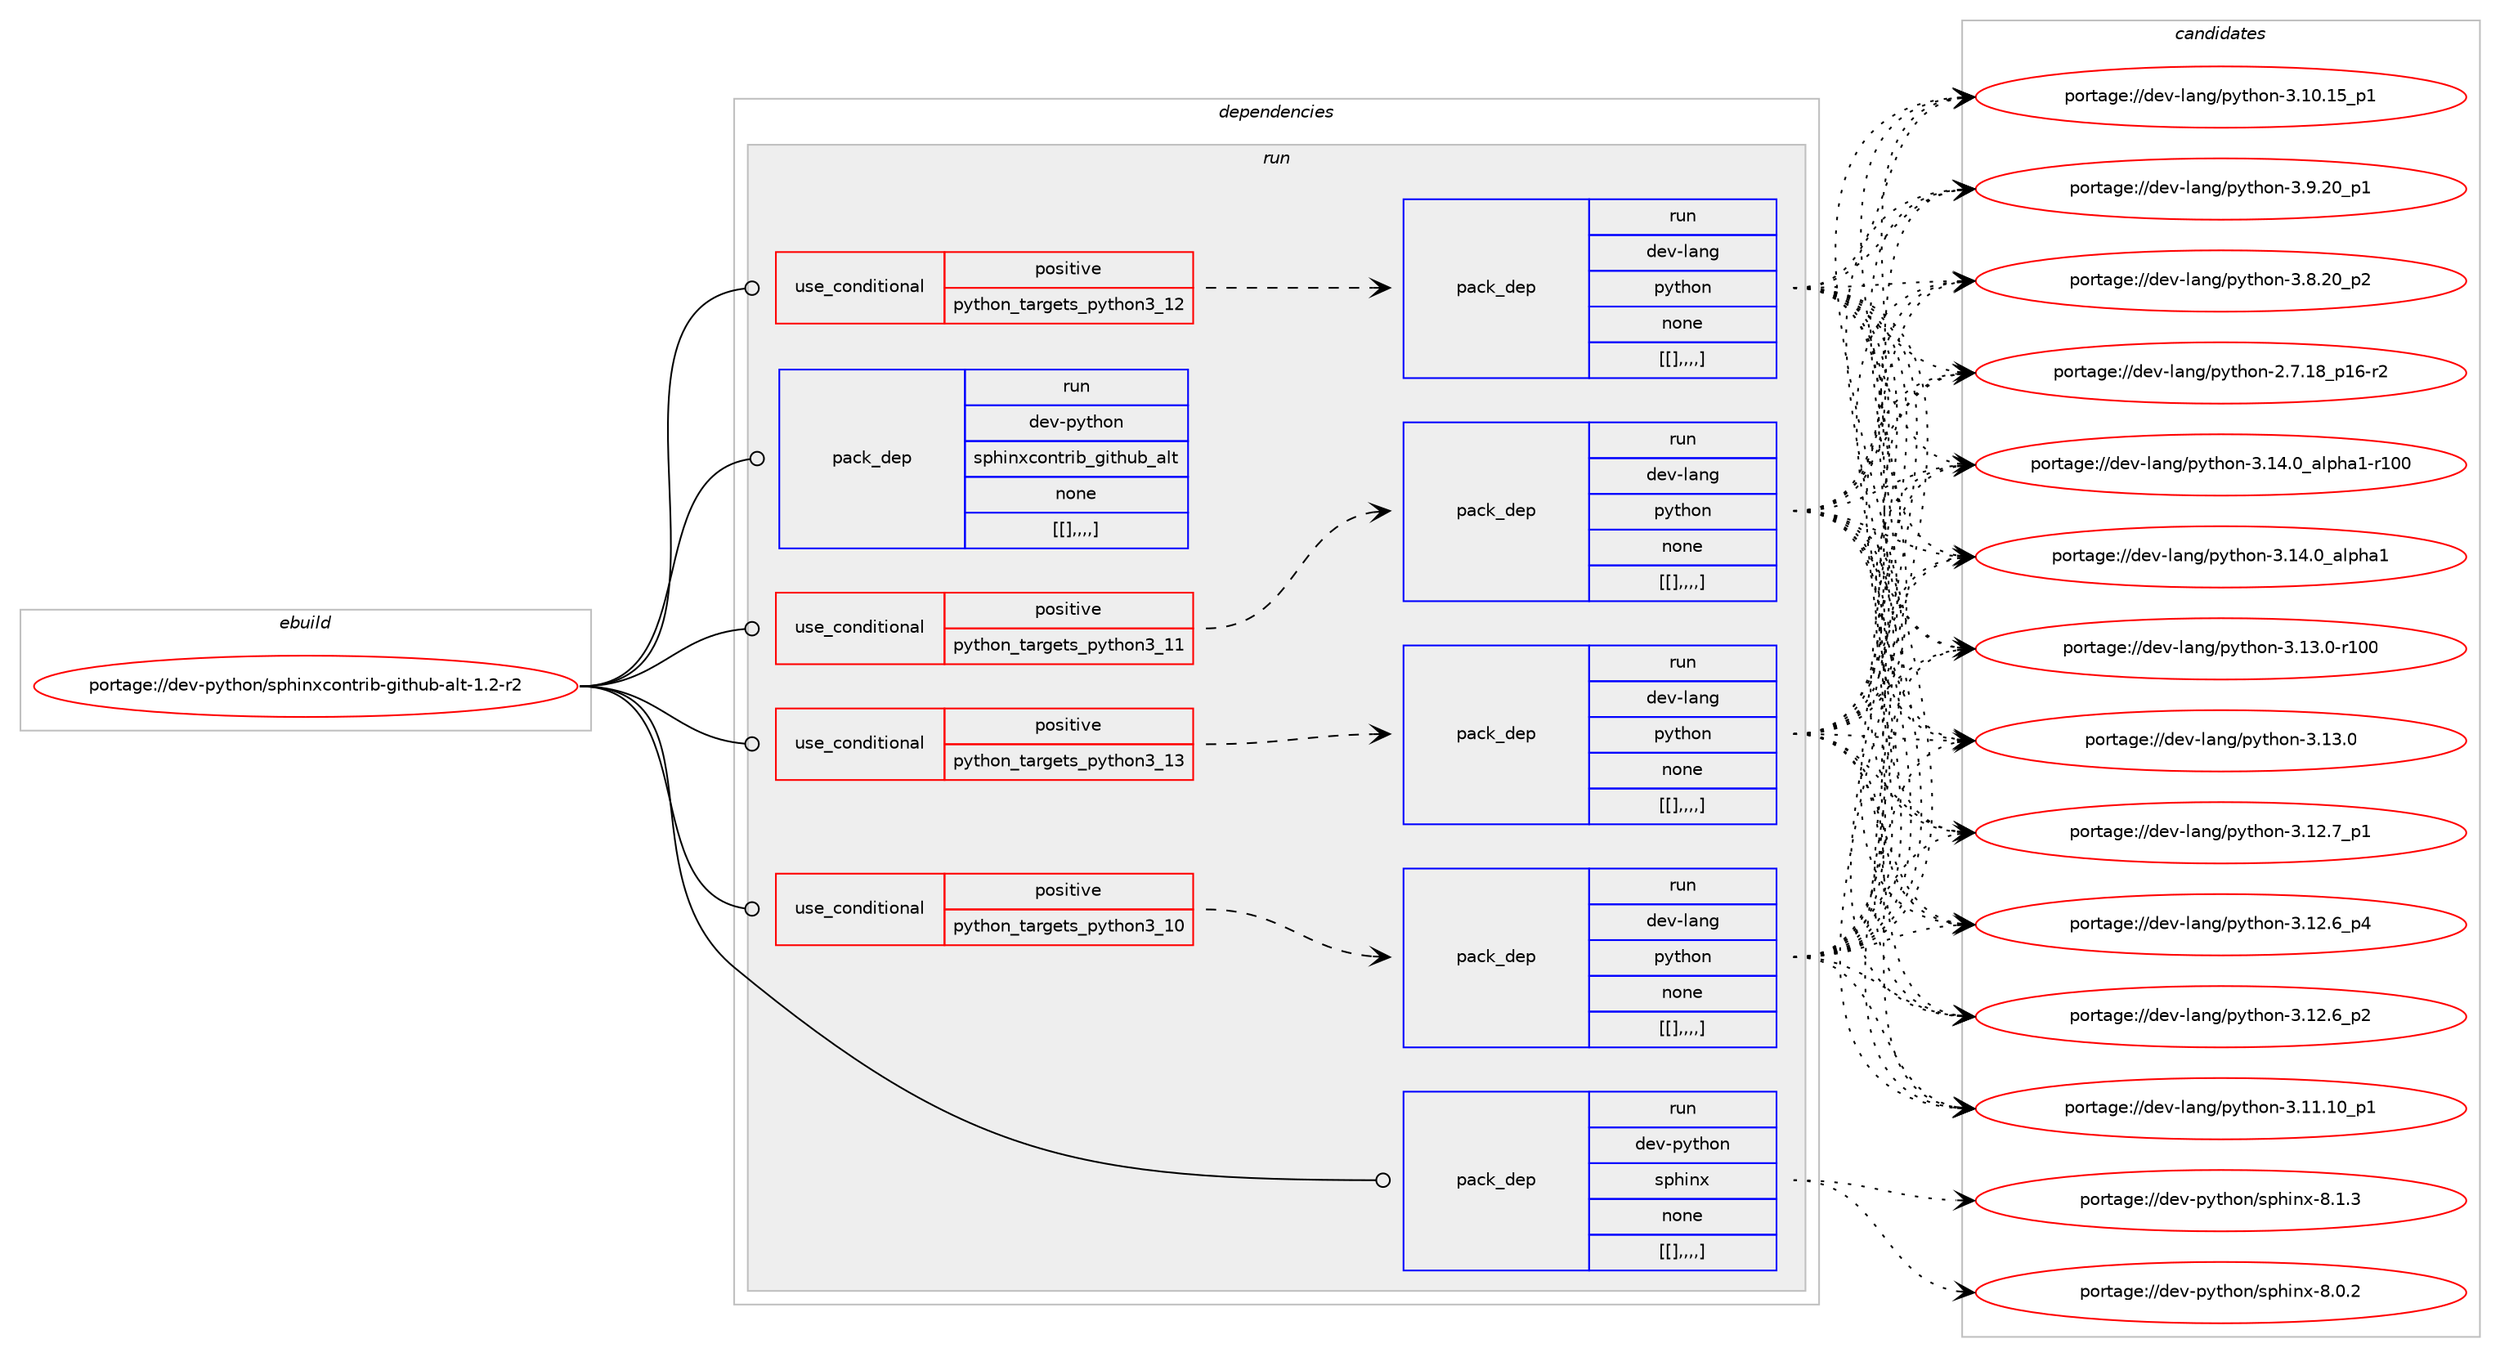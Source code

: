 digraph prolog {

# *************
# Graph options
# *************

newrank=true;
concentrate=true;
compound=true;
graph [rankdir=LR,fontname=Helvetica,fontsize=10,ranksep=1.5];#, ranksep=2.5, nodesep=0.2];
edge  [arrowhead=vee];
node  [fontname=Helvetica,fontsize=10];

# **********
# The ebuild
# **********

subgraph cluster_leftcol {
color=gray;
label=<<i>ebuild</i>>;
id [label="portage://dev-python/sphinxcontrib-github-alt-1.2-r2", color=red, width=4, href="../dev-python/sphinxcontrib-github-alt-1.2-r2.svg"];
}

# ****************
# The dependencies
# ****************

subgraph cluster_midcol {
color=gray;
label=<<i>dependencies</i>>;
subgraph cluster_compile {
fillcolor="#eeeeee";
style=filled;
label=<<i>compile</i>>;
}
subgraph cluster_compileandrun {
fillcolor="#eeeeee";
style=filled;
label=<<i>compile and run</i>>;
}
subgraph cluster_run {
fillcolor="#eeeeee";
style=filled;
label=<<i>run</i>>;
subgraph cond42798 {
dependency171285 [label=<<TABLE BORDER="0" CELLBORDER="1" CELLSPACING="0" CELLPADDING="4"><TR><TD ROWSPAN="3" CELLPADDING="10">use_conditional</TD></TR><TR><TD>positive</TD></TR><TR><TD>python_targets_python3_10</TD></TR></TABLE>>, shape=none, color=red];
subgraph pack127162 {
dependency171311 [label=<<TABLE BORDER="0" CELLBORDER="1" CELLSPACING="0" CELLPADDING="4" WIDTH="220"><TR><TD ROWSPAN="6" CELLPADDING="30">pack_dep</TD></TR><TR><TD WIDTH="110">run</TD></TR><TR><TD>dev-lang</TD></TR><TR><TD>python</TD></TR><TR><TD>none</TD></TR><TR><TD>[[],,,,]</TD></TR></TABLE>>, shape=none, color=blue];
}
dependency171285:e -> dependency171311:w [weight=20,style="dashed",arrowhead="vee"];
}
id:e -> dependency171285:w [weight=20,style="solid",arrowhead="odot"];
subgraph cond42816 {
dependency171336 [label=<<TABLE BORDER="0" CELLBORDER="1" CELLSPACING="0" CELLPADDING="4"><TR><TD ROWSPAN="3" CELLPADDING="10">use_conditional</TD></TR><TR><TD>positive</TD></TR><TR><TD>python_targets_python3_11</TD></TR></TABLE>>, shape=none, color=red];
subgraph pack127188 {
dependency171416 [label=<<TABLE BORDER="0" CELLBORDER="1" CELLSPACING="0" CELLPADDING="4" WIDTH="220"><TR><TD ROWSPAN="6" CELLPADDING="30">pack_dep</TD></TR><TR><TD WIDTH="110">run</TD></TR><TR><TD>dev-lang</TD></TR><TR><TD>python</TD></TR><TR><TD>none</TD></TR><TR><TD>[[],,,,]</TD></TR></TABLE>>, shape=none, color=blue];
}
dependency171336:e -> dependency171416:w [weight=20,style="dashed",arrowhead="vee"];
}
id:e -> dependency171336:w [weight=20,style="solid",arrowhead="odot"];
subgraph cond42856 {
dependency171439 [label=<<TABLE BORDER="0" CELLBORDER="1" CELLSPACING="0" CELLPADDING="4"><TR><TD ROWSPAN="3" CELLPADDING="10">use_conditional</TD></TR><TR><TD>positive</TD></TR><TR><TD>python_targets_python3_12</TD></TR></TABLE>>, shape=none, color=red];
subgraph pack127245 {
dependency171486 [label=<<TABLE BORDER="0" CELLBORDER="1" CELLSPACING="0" CELLPADDING="4" WIDTH="220"><TR><TD ROWSPAN="6" CELLPADDING="30">pack_dep</TD></TR><TR><TD WIDTH="110">run</TD></TR><TR><TD>dev-lang</TD></TR><TR><TD>python</TD></TR><TR><TD>none</TD></TR><TR><TD>[[],,,,]</TD></TR></TABLE>>, shape=none, color=blue];
}
dependency171439:e -> dependency171486:w [weight=20,style="dashed",arrowhead="vee"];
}
id:e -> dependency171439:w [weight=20,style="solid",arrowhead="odot"];
subgraph cond42886 {
dependency171530 [label=<<TABLE BORDER="0" CELLBORDER="1" CELLSPACING="0" CELLPADDING="4"><TR><TD ROWSPAN="3" CELLPADDING="10">use_conditional</TD></TR><TR><TD>positive</TD></TR><TR><TD>python_targets_python3_13</TD></TR></TABLE>>, shape=none, color=red];
subgraph pack127292 {
dependency171564 [label=<<TABLE BORDER="0" CELLBORDER="1" CELLSPACING="0" CELLPADDING="4" WIDTH="220"><TR><TD ROWSPAN="6" CELLPADDING="30">pack_dep</TD></TR><TR><TD WIDTH="110">run</TD></TR><TR><TD>dev-lang</TD></TR><TR><TD>python</TD></TR><TR><TD>none</TD></TR><TR><TD>[[],,,,]</TD></TR></TABLE>>, shape=none, color=blue];
}
dependency171530:e -> dependency171564:w [weight=20,style="dashed",arrowhead="vee"];
}
id:e -> dependency171530:w [weight=20,style="solid",arrowhead="odot"];
subgraph pack127327 {
dependency171605 [label=<<TABLE BORDER="0" CELLBORDER="1" CELLSPACING="0" CELLPADDING="4" WIDTH="220"><TR><TD ROWSPAN="6" CELLPADDING="30">pack_dep</TD></TR><TR><TD WIDTH="110">run</TD></TR><TR><TD>dev-python</TD></TR><TR><TD>sphinx</TD></TR><TR><TD>none</TD></TR><TR><TD>[[],,,,]</TD></TR></TABLE>>, shape=none, color=blue];
}
id:e -> dependency171605:w [weight=20,style="solid",arrowhead="odot"];
subgraph pack127389 {
dependency171717 [label=<<TABLE BORDER="0" CELLBORDER="1" CELLSPACING="0" CELLPADDING="4" WIDTH="220"><TR><TD ROWSPAN="6" CELLPADDING="30">pack_dep</TD></TR><TR><TD WIDTH="110">run</TD></TR><TR><TD>dev-python</TD></TR><TR><TD>sphinxcontrib_github_alt</TD></TR><TR><TD>none</TD></TR><TR><TD>[[],,,,]</TD></TR></TABLE>>, shape=none, color=blue];
}
id:e -> dependency171717:w [weight=20,style="solid",arrowhead="odot"];
}
}

# **************
# The candidates
# **************

subgraph cluster_choices {
rank=same;
color=gray;
label=<<i>candidates</i>>;

subgraph choice127140 {
color=black;
nodesep=1;
choice100101118451089711010347112121116104111110455146495246489597108112104974945114494848 [label="portage://dev-lang/python-3.14.0_alpha1-r100", color=red, width=4,href="../dev-lang/python-3.14.0_alpha1-r100.svg"];
choice1001011184510897110103471121211161041111104551464952464895971081121049749 [label="portage://dev-lang/python-3.14.0_alpha1", color=red, width=4,href="../dev-lang/python-3.14.0_alpha1.svg"];
choice1001011184510897110103471121211161041111104551464951464845114494848 [label="portage://dev-lang/python-3.13.0-r100", color=red, width=4,href="../dev-lang/python-3.13.0-r100.svg"];
choice10010111845108971101034711212111610411111045514649514648 [label="portage://dev-lang/python-3.13.0", color=red, width=4,href="../dev-lang/python-3.13.0.svg"];
choice100101118451089711010347112121116104111110455146495046559511249 [label="portage://dev-lang/python-3.12.7_p1", color=red, width=4,href="../dev-lang/python-3.12.7_p1.svg"];
choice100101118451089711010347112121116104111110455146495046549511252 [label="portage://dev-lang/python-3.12.6_p4", color=red, width=4,href="../dev-lang/python-3.12.6_p4.svg"];
choice100101118451089711010347112121116104111110455146495046549511250 [label="portage://dev-lang/python-3.12.6_p2", color=red, width=4,href="../dev-lang/python-3.12.6_p2.svg"];
choice10010111845108971101034711212111610411111045514649494649489511249 [label="portage://dev-lang/python-3.11.10_p1", color=red, width=4,href="../dev-lang/python-3.11.10_p1.svg"];
choice10010111845108971101034711212111610411111045514649484649539511249 [label="portage://dev-lang/python-3.10.15_p1", color=red, width=4,href="../dev-lang/python-3.10.15_p1.svg"];
choice100101118451089711010347112121116104111110455146574650489511249 [label="portage://dev-lang/python-3.9.20_p1", color=red, width=4,href="../dev-lang/python-3.9.20_p1.svg"];
choice100101118451089711010347112121116104111110455146564650489511250 [label="portage://dev-lang/python-3.8.20_p2", color=red, width=4,href="../dev-lang/python-3.8.20_p2.svg"];
choice100101118451089711010347112121116104111110455046554649569511249544511450 [label="portage://dev-lang/python-2.7.18_p16-r2", color=red, width=4,href="../dev-lang/python-2.7.18_p16-r2.svg"];
dependency171311:e -> choice100101118451089711010347112121116104111110455146495246489597108112104974945114494848:w [style=dotted,weight="100"];
dependency171311:e -> choice1001011184510897110103471121211161041111104551464952464895971081121049749:w [style=dotted,weight="100"];
dependency171311:e -> choice1001011184510897110103471121211161041111104551464951464845114494848:w [style=dotted,weight="100"];
dependency171311:e -> choice10010111845108971101034711212111610411111045514649514648:w [style=dotted,weight="100"];
dependency171311:e -> choice100101118451089711010347112121116104111110455146495046559511249:w [style=dotted,weight="100"];
dependency171311:e -> choice100101118451089711010347112121116104111110455146495046549511252:w [style=dotted,weight="100"];
dependency171311:e -> choice100101118451089711010347112121116104111110455146495046549511250:w [style=dotted,weight="100"];
dependency171311:e -> choice10010111845108971101034711212111610411111045514649494649489511249:w [style=dotted,weight="100"];
dependency171311:e -> choice10010111845108971101034711212111610411111045514649484649539511249:w [style=dotted,weight="100"];
dependency171311:e -> choice100101118451089711010347112121116104111110455146574650489511249:w [style=dotted,weight="100"];
dependency171311:e -> choice100101118451089711010347112121116104111110455146564650489511250:w [style=dotted,weight="100"];
dependency171311:e -> choice100101118451089711010347112121116104111110455046554649569511249544511450:w [style=dotted,weight="100"];
}
subgraph choice127151 {
color=black;
nodesep=1;
choice100101118451089711010347112121116104111110455146495246489597108112104974945114494848 [label="portage://dev-lang/python-3.14.0_alpha1-r100", color=red, width=4,href="../dev-lang/python-3.14.0_alpha1-r100.svg"];
choice1001011184510897110103471121211161041111104551464952464895971081121049749 [label="portage://dev-lang/python-3.14.0_alpha1", color=red, width=4,href="../dev-lang/python-3.14.0_alpha1.svg"];
choice1001011184510897110103471121211161041111104551464951464845114494848 [label="portage://dev-lang/python-3.13.0-r100", color=red, width=4,href="../dev-lang/python-3.13.0-r100.svg"];
choice10010111845108971101034711212111610411111045514649514648 [label="portage://dev-lang/python-3.13.0", color=red, width=4,href="../dev-lang/python-3.13.0.svg"];
choice100101118451089711010347112121116104111110455146495046559511249 [label="portage://dev-lang/python-3.12.7_p1", color=red, width=4,href="../dev-lang/python-3.12.7_p1.svg"];
choice100101118451089711010347112121116104111110455146495046549511252 [label="portage://dev-lang/python-3.12.6_p4", color=red, width=4,href="../dev-lang/python-3.12.6_p4.svg"];
choice100101118451089711010347112121116104111110455146495046549511250 [label="portage://dev-lang/python-3.12.6_p2", color=red, width=4,href="../dev-lang/python-3.12.6_p2.svg"];
choice10010111845108971101034711212111610411111045514649494649489511249 [label="portage://dev-lang/python-3.11.10_p1", color=red, width=4,href="../dev-lang/python-3.11.10_p1.svg"];
choice10010111845108971101034711212111610411111045514649484649539511249 [label="portage://dev-lang/python-3.10.15_p1", color=red, width=4,href="../dev-lang/python-3.10.15_p1.svg"];
choice100101118451089711010347112121116104111110455146574650489511249 [label="portage://dev-lang/python-3.9.20_p1", color=red, width=4,href="../dev-lang/python-3.9.20_p1.svg"];
choice100101118451089711010347112121116104111110455146564650489511250 [label="portage://dev-lang/python-3.8.20_p2", color=red, width=4,href="../dev-lang/python-3.8.20_p2.svg"];
choice100101118451089711010347112121116104111110455046554649569511249544511450 [label="portage://dev-lang/python-2.7.18_p16-r2", color=red, width=4,href="../dev-lang/python-2.7.18_p16-r2.svg"];
dependency171416:e -> choice100101118451089711010347112121116104111110455146495246489597108112104974945114494848:w [style=dotted,weight="100"];
dependency171416:e -> choice1001011184510897110103471121211161041111104551464952464895971081121049749:w [style=dotted,weight="100"];
dependency171416:e -> choice1001011184510897110103471121211161041111104551464951464845114494848:w [style=dotted,weight="100"];
dependency171416:e -> choice10010111845108971101034711212111610411111045514649514648:w [style=dotted,weight="100"];
dependency171416:e -> choice100101118451089711010347112121116104111110455146495046559511249:w [style=dotted,weight="100"];
dependency171416:e -> choice100101118451089711010347112121116104111110455146495046549511252:w [style=dotted,weight="100"];
dependency171416:e -> choice100101118451089711010347112121116104111110455146495046549511250:w [style=dotted,weight="100"];
dependency171416:e -> choice10010111845108971101034711212111610411111045514649494649489511249:w [style=dotted,weight="100"];
dependency171416:e -> choice10010111845108971101034711212111610411111045514649484649539511249:w [style=dotted,weight="100"];
dependency171416:e -> choice100101118451089711010347112121116104111110455146574650489511249:w [style=dotted,weight="100"];
dependency171416:e -> choice100101118451089711010347112121116104111110455146564650489511250:w [style=dotted,weight="100"];
dependency171416:e -> choice100101118451089711010347112121116104111110455046554649569511249544511450:w [style=dotted,weight="100"];
}
subgraph choice127194 {
color=black;
nodesep=1;
choice100101118451089711010347112121116104111110455146495246489597108112104974945114494848 [label="portage://dev-lang/python-3.14.0_alpha1-r100", color=red, width=4,href="../dev-lang/python-3.14.0_alpha1-r100.svg"];
choice1001011184510897110103471121211161041111104551464952464895971081121049749 [label="portage://dev-lang/python-3.14.0_alpha1", color=red, width=4,href="../dev-lang/python-3.14.0_alpha1.svg"];
choice1001011184510897110103471121211161041111104551464951464845114494848 [label="portage://dev-lang/python-3.13.0-r100", color=red, width=4,href="../dev-lang/python-3.13.0-r100.svg"];
choice10010111845108971101034711212111610411111045514649514648 [label="portage://dev-lang/python-3.13.0", color=red, width=4,href="../dev-lang/python-3.13.0.svg"];
choice100101118451089711010347112121116104111110455146495046559511249 [label="portage://dev-lang/python-3.12.7_p1", color=red, width=4,href="../dev-lang/python-3.12.7_p1.svg"];
choice100101118451089711010347112121116104111110455146495046549511252 [label="portage://dev-lang/python-3.12.6_p4", color=red, width=4,href="../dev-lang/python-3.12.6_p4.svg"];
choice100101118451089711010347112121116104111110455146495046549511250 [label="portage://dev-lang/python-3.12.6_p2", color=red, width=4,href="../dev-lang/python-3.12.6_p2.svg"];
choice10010111845108971101034711212111610411111045514649494649489511249 [label="portage://dev-lang/python-3.11.10_p1", color=red, width=4,href="../dev-lang/python-3.11.10_p1.svg"];
choice10010111845108971101034711212111610411111045514649484649539511249 [label="portage://dev-lang/python-3.10.15_p1", color=red, width=4,href="../dev-lang/python-3.10.15_p1.svg"];
choice100101118451089711010347112121116104111110455146574650489511249 [label="portage://dev-lang/python-3.9.20_p1", color=red, width=4,href="../dev-lang/python-3.9.20_p1.svg"];
choice100101118451089711010347112121116104111110455146564650489511250 [label="portage://dev-lang/python-3.8.20_p2", color=red, width=4,href="../dev-lang/python-3.8.20_p2.svg"];
choice100101118451089711010347112121116104111110455046554649569511249544511450 [label="portage://dev-lang/python-2.7.18_p16-r2", color=red, width=4,href="../dev-lang/python-2.7.18_p16-r2.svg"];
dependency171486:e -> choice100101118451089711010347112121116104111110455146495246489597108112104974945114494848:w [style=dotted,weight="100"];
dependency171486:e -> choice1001011184510897110103471121211161041111104551464952464895971081121049749:w [style=dotted,weight="100"];
dependency171486:e -> choice1001011184510897110103471121211161041111104551464951464845114494848:w [style=dotted,weight="100"];
dependency171486:e -> choice10010111845108971101034711212111610411111045514649514648:w [style=dotted,weight="100"];
dependency171486:e -> choice100101118451089711010347112121116104111110455146495046559511249:w [style=dotted,weight="100"];
dependency171486:e -> choice100101118451089711010347112121116104111110455146495046549511252:w [style=dotted,weight="100"];
dependency171486:e -> choice100101118451089711010347112121116104111110455146495046549511250:w [style=dotted,weight="100"];
dependency171486:e -> choice10010111845108971101034711212111610411111045514649494649489511249:w [style=dotted,weight="100"];
dependency171486:e -> choice10010111845108971101034711212111610411111045514649484649539511249:w [style=dotted,weight="100"];
dependency171486:e -> choice100101118451089711010347112121116104111110455146574650489511249:w [style=dotted,weight="100"];
dependency171486:e -> choice100101118451089711010347112121116104111110455146564650489511250:w [style=dotted,weight="100"];
dependency171486:e -> choice100101118451089711010347112121116104111110455046554649569511249544511450:w [style=dotted,weight="100"];
}
subgraph choice127210 {
color=black;
nodesep=1;
choice100101118451089711010347112121116104111110455146495246489597108112104974945114494848 [label="portage://dev-lang/python-3.14.0_alpha1-r100", color=red, width=4,href="../dev-lang/python-3.14.0_alpha1-r100.svg"];
choice1001011184510897110103471121211161041111104551464952464895971081121049749 [label="portage://dev-lang/python-3.14.0_alpha1", color=red, width=4,href="../dev-lang/python-3.14.0_alpha1.svg"];
choice1001011184510897110103471121211161041111104551464951464845114494848 [label="portage://dev-lang/python-3.13.0-r100", color=red, width=4,href="../dev-lang/python-3.13.0-r100.svg"];
choice10010111845108971101034711212111610411111045514649514648 [label="portage://dev-lang/python-3.13.0", color=red, width=4,href="../dev-lang/python-3.13.0.svg"];
choice100101118451089711010347112121116104111110455146495046559511249 [label="portage://dev-lang/python-3.12.7_p1", color=red, width=4,href="../dev-lang/python-3.12.7_p1.svg"];
choice100101118451089711010347112121116104111110455146495046549511252 [label="portage://dev-lang/python-3.12.6_p4", color=red, width=4,href="../dev-lang/python-3.12.6_p4.svg"];
choice100101118451089711010347112121116104111110455146495046549511250 [label="portage://dev-lang/python-3.12.6_p2", color=red, width=4,href="../dev-lang/python-3.12.6_p2.svg"];
choice10010111845108971101034711212111610411111045514649494649489511249 [label="portage://dev-lang/python-3.11.10_p1", color=red, width=4,href="../dev-lang/python-3.11.10_p1.svg"];
choice10010111845108971101034711212111610411111045514649484649539511249 [label="portage://dev-lang/python-3.10.15_p1", color=red, width=4,href="../dev-lang/python-3.10.15_p1.svg"];
choice100101118451089711010347112121116104111110455146574650489511249 [label="portage://dev-lang/python-3.9.20_p1", color=red, width=4,href="../dev-lang/python-3.9.20_p1.svg"];
choice100101118451089711010347112121116104111110455146564650489511250 [label="portage://dev-lang/python-3.8.20_p2", color=red, width=4,href="../dev-lang/python-3.8.20_p2.svg"];
choice100101118451089711010347112121116104111110455046554649569511249544511450 [label="portage://dev-lang/python-2.7.18_p16-r2", color=red, width=4,href="../dev-lang/python-2.7.18_p16-r2.svg"];
dependency171564:e -> choice100101118451089711010347112121116104111110455146495246489597108112104974945114494848:w [style=dotted,weight="100"];
dependency171564:e -> choice1001011184510897110103471121211161041111104551464952464895971081121049749:w [style=dotted,weight="100"];
dependency171564:e -> choice1001011184510897110103471121211161041111104551464951464845114494848:w [style=dotted,weight="100"];
dependency171564:e -> choice10010111845108971101034711212111610411111045514649514648:w [style=dotted,weight="100"];
dependency171564:e -> choice100101118451089711010347112121116104111110455146495046559511249:w [style=dotted,weight="100"];
dependency171564:e -> choice100101118451089711010347112121116104111110455146495046549511252:w [style=dotted,weight="100"];
dependency171564:e -> choice100101118451089711010347112121116104111110455146495046549511250:w [style=dotted,weight="100"];
dependency171564:e -> choice10010111845108971101034711212111610411111045514649494649489511249:w [style=dotted,weight="100"];
dependency171564:e -> choice10010111845108971101034711212111610411111045514649484649539511249:w [style=dotted,weight="100"];
dependency171564:e -> choice100101118451089711010347112121116104111110455146574650489511249:w [style=dotted,weight="100"];
dependency171564:e -> choice100101118451089711010347112121116104111110455146564650489511250:w [style=dotted,weight="100"];
dependency171564:e -> choice100101118451089711010347112121116104111110455046554649569511249544511450:w [style=dotted,weight="100"];
}
subgraph choice127217 {
color=black;
nodesep=1;
choice1001011184511212111610411111047115112104105110120455646494651 [label="portage://dev-python/sphinx-8.1.3", color=red, width=4,href="../dev-python/sphinx-8.1.3.svg"];
choice1001011184511212111610411111047115112104105110120455646484650 [label="portage://dev-python/sphinx-8.0.2", color=red, width=4,href="../dev-python/sphinx-8.0.2.svg"];
dependency171605:e -> choice1001011184511212111610411111047115112104105110120455646494651:w [style=dotted,weight="100"];
dependency171605:e -> choice1001011184511212111610411111047115112104105110120455646484650:w [style=dotted,weight="100"];
}
subgraph choice127244 {
color=black;
nodesep=1;
}
}

}

